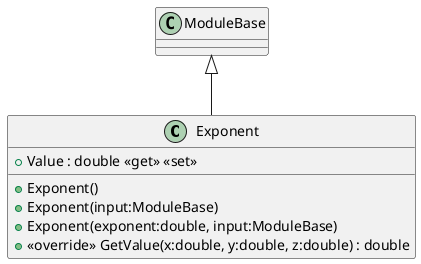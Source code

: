 @startuml
class Exponent {
    + Value : double <<get>> <<set>>
    + Exponent()
    + Exponent(input:ModuleBase)
    + Exponent(exponent:double, input:ModuleBase)
    + <<override>> GetValue(x:double, y:double, z:double) : double
}
ModuleBase <|-- Exponent
@enduml
